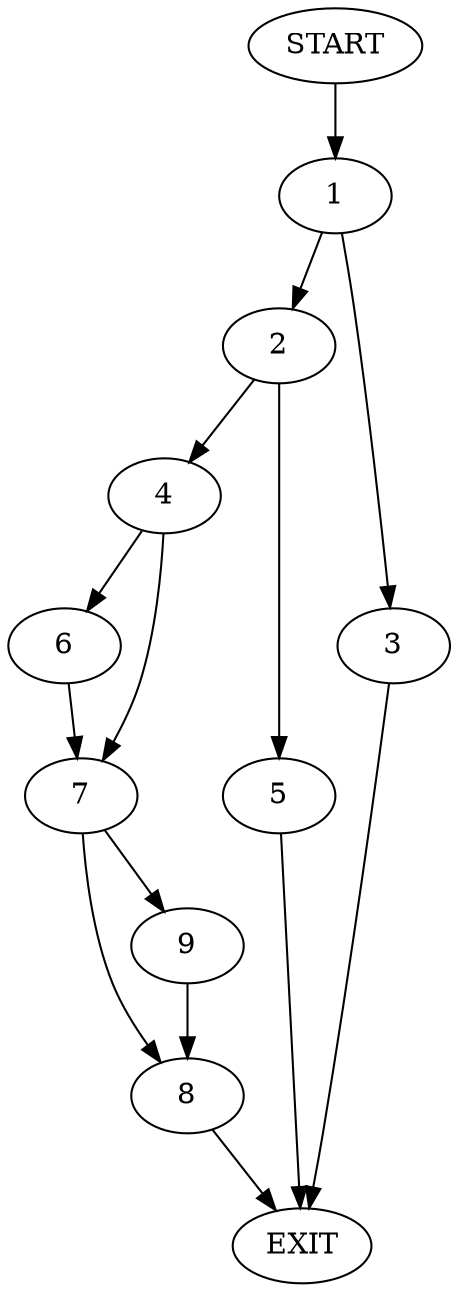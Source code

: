 digraph {
0 [label="START"]
10 [label="EXIT"]
0 -> 1
1 -> 2
1 -> 3
3 -> 10
2 -> 4
2 -> 5
4 -> 6
4 -> 7
5 -> 10
7 -> 8
7 -> 9
6 -> 7
8 -> 10
9 -> 8
}
